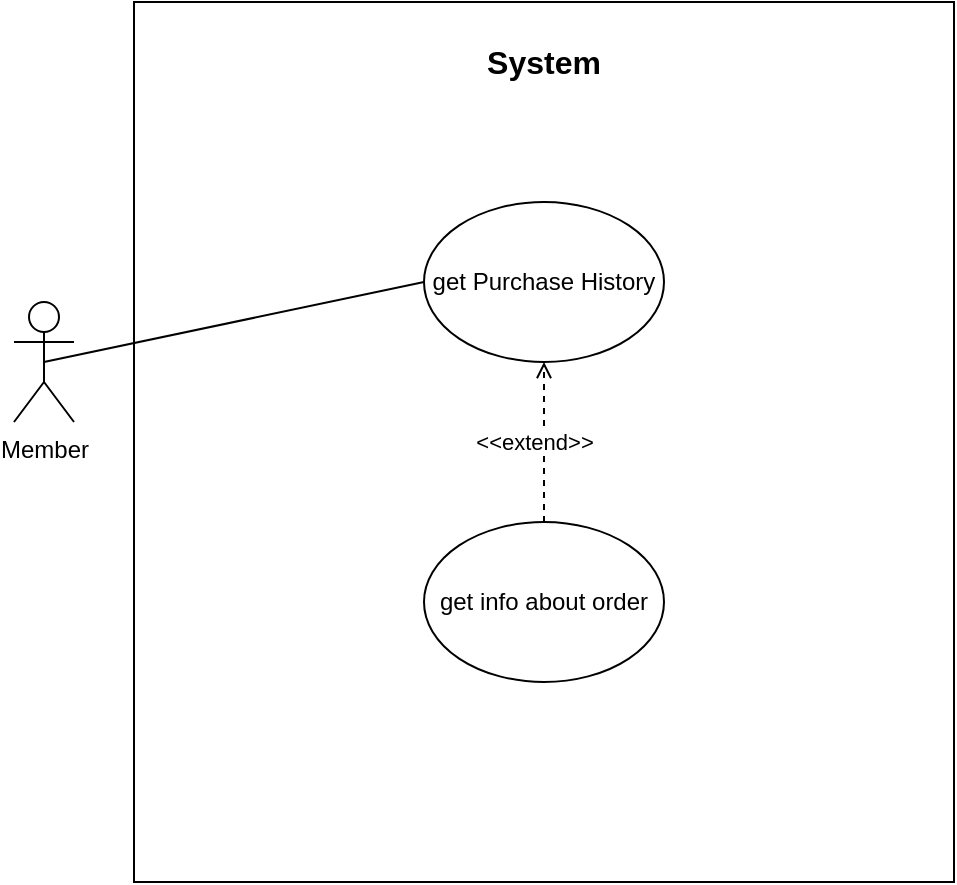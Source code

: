 <mxfile version="14.4.9" type="device"><diagram id="QMNTgYY--9hDRO-alIi9" name="Page-1"><mxGraphModel dx="1422" dy="675" grid="1" gridSize="10" guides="1" tooltips="1" connect="1" arrows="1" fold="1" page="1" pageScale="1" pageWidth="850" pageHeight="1100" math="0" shadow="0"><root><mxCell id="0"/><mxCell id="1" parent="0"/><mxCell id="YU3kyXqVDncRMY7Hvg20-1" value="" style="rounded=0;whiteSpace=wrap;html=1;" parent="1" vertex="1"><mxGeometry x="190" y="60" width="410" height="440" as="geometry"/></mxCell><mxCell id="YU3kyXqVDncRMY7Hvg20-2" value="&lt;font size=&quot;3&quot;&gt;&lt;b&gt;System&lt;/b&gt;&lt;/font&gt;" style="text;html=1;strokeColor=none;fillColor=none;align=center;verticalAlign=middle;whiteSpace=wrap;rounded=0;" parent="1" vertex="1"><mxGeometry x="375" y="80" width="40" height="20" as="geometry"/></mxCell><mxCell id="YU3kyXqVDncRMY7Hvg20-3" value="Member" style="shape=umlActor;verticalLabelPosition=bottom;verticalAlign=top;html=1;outlineConnect=0;" parent="1" vertex="1"><mxGeometry x="130" y="210" width="30" height="60" as="geometry"/></mxCell><mxCell id="YU3kyXqVDncRMY7Hvg20-4" value="get Purchase History" style="ellipse;whiteSpace=wrap;html=1;" parent="1" vertex="1"><mxGeometry x="335" y="160" width="120" height="80" as="geometry"/></mxCell><mxCell id="YU3kyXqVDncRMY7Hvg20-5" value="" style="endArrow=none;html=1;strokeWidth=1;exitX=0.5;exitY=0.5;exitDx=0;exitDy=0;exitPerimeter=0;entryX=0;entryY=0.5;entryDx=0;entryDy=0;" parent="1" source="YU3kyXqVDncRMY7Hvg20-3" target="YU3kyXqVDncRMY7Hvg20-4" edge="1"><mxGeometry width="50" height="50" relative="1" as="geometry"><mxPoint x="390" y="320" as="sourcePoint"/><mxPoint x="440" y="270" as="targetPoint"/></mxGeometry></mxCell><mxCell id="YU3kyXqVDncRMY7Hvg20-6" value="get info about order" style="ellipse;whiteSpace=wrap;html=1;" parent="1" vertex="1"><mxGeometry x="335" y="320" width="120" height="80" as="geometry"/></mxCell><mxCell id="YU3kyXqVDncRMY7Hvg20-7" value="" style="endArrow=open;dashed=1;html=1;strokeWidth=1;entryX=0.5;entryY=1;entryDx=0;entryDy=0;exitX=0.5;exitY=0;exitDx=0;exitDy=0;endFill=0;" parent="1" source="YU3kyXqVDncRMY7Hvg20-6" target="YU3kyXqVDncRMY7Hvg20-4" edge="1"><mxGeometry width="50" height="50" relative="1" as="geometry"><mxPoint x="390" y="310" as="sourcePoint"/><mxPoint x="440" y="260" as="targetPoint"/></mxGeometry></mxCell><mxCell id="YU3kyXqVDncRMY7Hvg20-8" value="&amp;lt;&amp;lt;extend&amp;gt;&amp;gt;" style="edgeLabel;html=1;align=center;verticalAlign=middle;resizable=0;points=[];" parent="YU3kyXqVDncRMY7Hvg20-7" vertex="1" connectable="0"><mxGeometry x="-0.395" y="-4" relative="1" as="geometry"><mxPoint x="-9" y="-16" as="offset"/></mxGeometry></mxCell></root></mxGraphModel></diagram></mxfile>